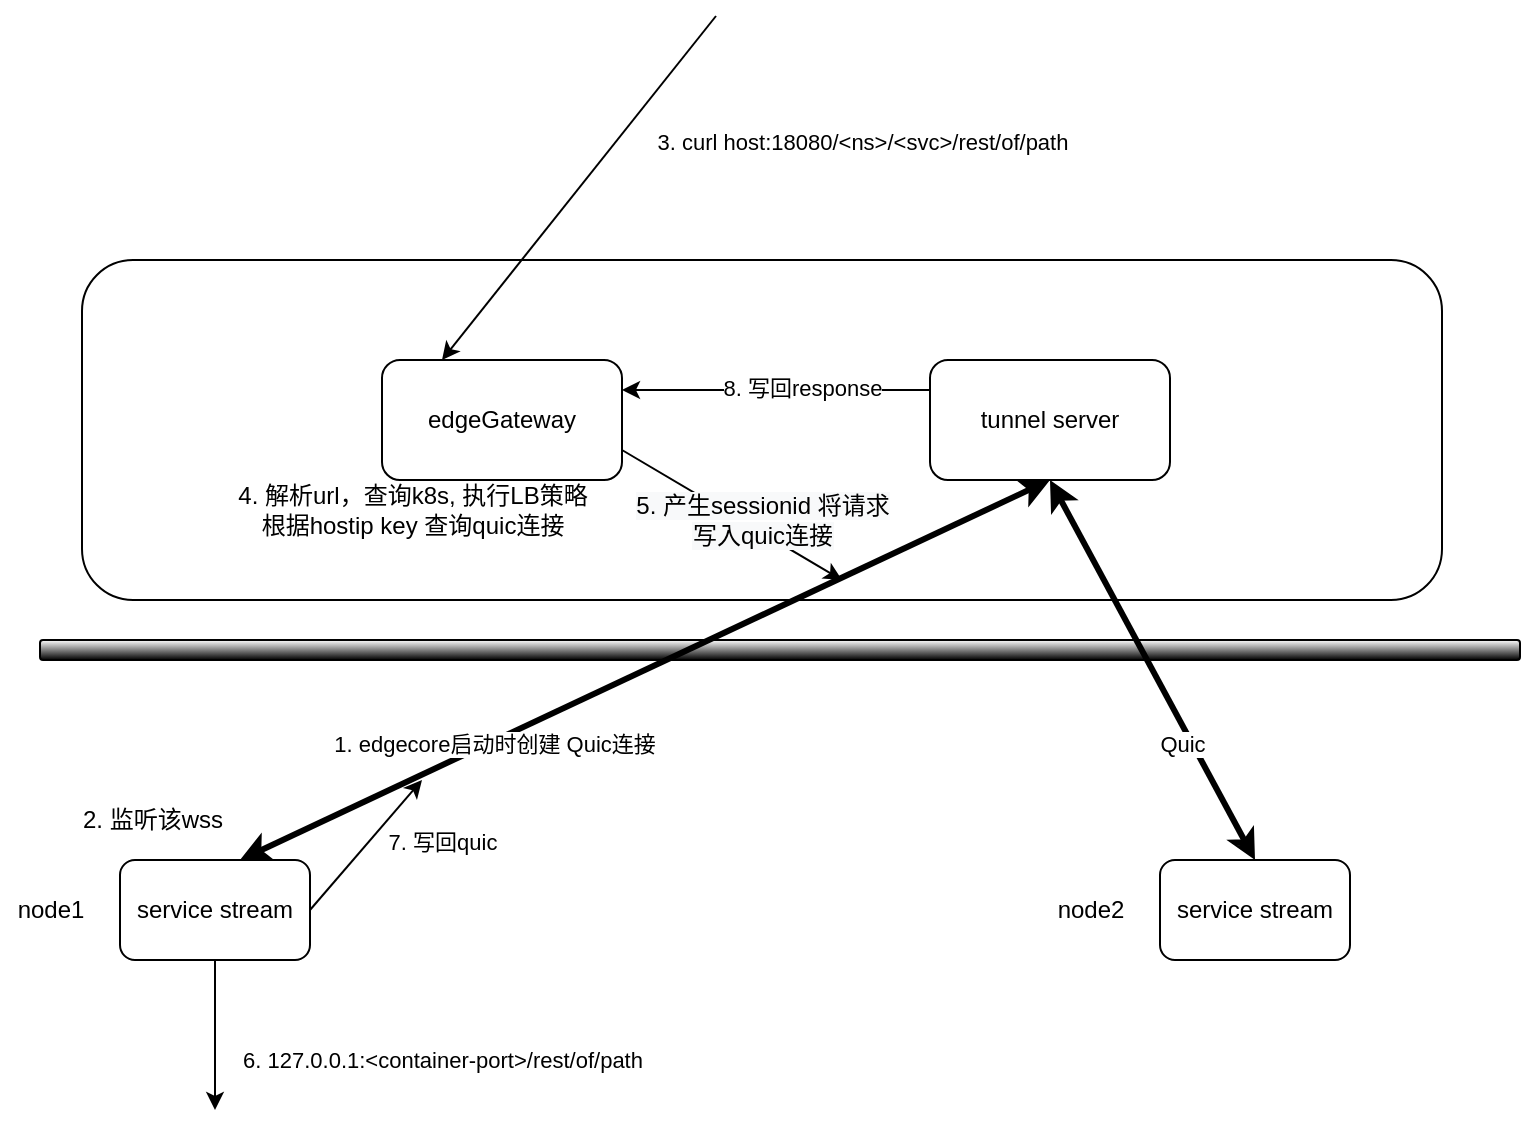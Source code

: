 <mxfile version="13.9.1" type="github" pages="2">
  <diagram id="e3kDFs8t1NA5hozapq4e" name="Page-1">
    <mxGraphModel dx="946" dy="623" grid="1" gridSize="10" guides="1" tooltips="1" connect="1" arrows="1" fold="1" page="1" pageScale="1" pageWidth="827" pageHeight="1169" math="0" shadow="0">
      <root>
        <mxCell id="0" />
        <mxCell id="1" parent="0" />
        <mxCell id="EseYH3Ga1ECSR6PqHBBf-1" value="" style="rounded=1;whiteSpace=wrap;html=1;" parent="1" vertex="1">
          <mxGeometry x="80" y="250" width="680" height="170" as="geometry" />
        </mxCell>
        <mxCell id="EseYH3Ga1ECSR6PqHBBf-2" value="edgeGateway" style="rounded=1;whiteSpace=wrap;html=1;" parent="1" vertex="1">
          <mxGeometry x="230" y="300" width="120" height="60" as="geometry" />
        </mxCell>
        <mxCell id="EseYH3Ga1ECSR6PqHBBf-3" value="tunnel server" style="rounded=1;whiteSpace=wrap;html=1;" parent="1" vertex="1">
          <mxGeometry x="504" y="300" width="120" height="60" as="geometry" />
        </mxCell>
        <mxCell id="EseYH3Ga1ECSR6PqHBBf-5" value="" style="rounded=1;whiteSpace=wrap;html=1;gradientColor=#000000;" parent="1" vertex="1">
          <mxGeometry x="59" y="440" width="740" height="10" as="geometry" />
        </mxCell>
        <mxCell id="EseYH3Ga1ECSR6PqHBBf-6" value="" style="edgeStyle=orthogonalEdgeStyle;rounded=0;orthogonalLoop=1;jettySize=auto;html=1;strokeWidth=1;" parent="1" source="EseYH3Ga1ECSR6PqHBBf-8" edge="1">
          <mxGeometry relative="1" as="geometry">
            <mxPoint x="146.5" y="675" as="targetPoint" />
          </mxGeometry>
        </mxCell>
        <mxCell id="EseYH3Ga1ECSR6PqHBBf-7" value="6. 127.0.0.1:&amp;lt;container-port&amp;gt;/rest/of/path" style="edgeLabel;html=1;align=center;verticalAlign=middle;resizable=0;points=[];" parent="EseYH3Ga1ECSR6PqHBBf-6" vertex="1" connectable="0">
          <mxGeometry x="-0.147" y="-1" relative="1" as="geometry">
            <mxPoint x="114.5" y="18" as="offset" />
          </mxGeometry>
        </mxCell>
        <mxCell id="EseYH3Ga1ECSR6PqHBBf-8" value="service stream" style="rounded=1;whiteSpace=wrap;html=1;strokeColor=#000000;" parent="1" vertex="1">
          <mxGeometry x="99" y="550" width="95" height="50" as="geometry" />
        </mxCell>
        <mxCell id="EseYH3Ga1ECSR6PqHBBf-9" value="node1" style="text;html=1;resizable=0;autosize=1;align=center;verticalAlign=middle;points=[];fillColor=none;strokeColor=none;rounded=0;" parent="1" vertex="1">
          <mxGeometry x="39" y="565" width="50" height="20" as="geometry" />
        </mxCell>
        <mxCell id="EseYH3Ga1ECSR6PqHBBf-12" value="service stream" style="rounded=1;whiteSpace=wrap;html=1;strokeColor=#000000;" parent="1" vertex="1">
          <mxGeometry x="619" y="550" width="95" height="50" as="geometry" />
        </mxCell>
        <mxCell id="EseYH3Ga1ECSR6PqHBBf-13" value="node2" style="text;html=1;resizable=0;autosize=1;align=center;verticalAlign=middle;points=[];fillColor=none;strokeColor=none;rounded=0;" parent="1" vertex="1">
          <mxGeometry x="559" y="565" width="50" height="20" as="geometry" />
        </mxCell>
        <mxCell id="EseYH3Ga1ECSR6PqHBBf-14" value="" style="endArrow=classic;startArrow=classic;html=1;strokeWidth=3;entryX=0.5;entryY=1;entryDx=0;entryDy=0;" parent="1" target="EseYH3Ga1ECSR6PqHBBf-3" edge="1">
          <mxGeometry width="50" height="50" relative="1" as="geometry">
            <mxPoint x="159" y="550" as="sourcePoint" />
            <mxPoint x="489" y="362" as="targetPoint" />
          </mxGeometry>
        </mxCell>
        <mxCell id="EseYH3Ga1ECSR6PqHBBf-15" value="1. edgecore启动时创建 Quic连接" style="edgeLabel;html=1;align=center;verticalAlign=middle;resizable=0;points=[];" parent="EseYH3Ga1ECSR6PqHBBf-14" vertex="1" connectable="0">
          <mxGeometry x="-0.378" y="-1" relative="1" as="geometry">
            <mxPoint as="offset" />
          </mxGeometry>
        </mxCell>
        <mxCell id="EseYH3Ga1ECSR6PqHBBf-18" value="" style="endArrow=classic;startArrow=classic;html=1;strokeWidth=3;exitX=0.5;exitY=0;exitDx=0;exitDy=0;entryX=0.5;entryY=1;entryDx=0;entryDy=0;" parent="1" source="EseYH3Ga1ECSR6PqHBBf-12" target="EseYH3Ga1ECSR6PqHBBf-3" edge="1">
          <mxGeometry width="50" height="50" relative="1" as="geometry">
            <mxPoint x="406.5" y="560" as="sourcePoint" />
            <mxPoint x="489" y="360" as="targetPoint" />
          </mxGeometry>
        </mxCell>
        <mxCell id="EseYH3Ga1ECSR6PqHBBf-19" value="Quic" style="edgeLabel;html=1;align=center;verticalAlign=middle;resizable=0;points=[];" parent="EseYH3Ga1ECSR6PqHBBf-18" vertex="1" connectable="0">
          <mxGeometry x="-0.339" y="3" relative="1" as="geometry">
            <mxPoint y="3" as="offset" />
          </mxGeometry>
        </mxCell>
        <mxCell id="EseYH3Ga1ECSR6PqHBBf-25" value="" style="endArrow=classic;html=1;strokeWidth=1;exitX=0.5;exitY=0.975;exitDx=0;exitDy=0;exitPerimeter=0;entryX=0.25;entryY=0;entryDx=0;entryDy=0;" parent="1" target="EseYH3Ga1ECSR6PqHBBf-2" edge="1">
          <mxGeometry width="50" height="50" relative="1" as="geometry">
            <mxPoint x="397" y="128" as="sourcePoint" />
            <mxPoint x="149" y="110" as="targetPoint" />
          </mxGeometry>
        </mxCell>
        <mxCell id="EseYH3Ga1ECSR6PqHBBf-37" value="3. curl host:18080/&amp;lt;ns&amp;gt;/&amp;lt;svc&amp;gt;/rest/of/path" style="edgeLabel;html=1;align=center;verticalAlign=middle;resizable=0;points=[];" parent="EseYH3Ga1ECSR6PqHBBf-25" vertex="1" connectable="0">
          <mxGeometry x="-0.442" y="2" relative="1" as="geometry">
            <mxPoint x="109.44" y="13.04" as="offset" />
          </mxGeometry>
        </mxCell>
        <mxCell id="EseYH3Ga1ECSR6PqHBBf-31" value="2. 监听该wss" style="text;html=1;resizable=0;autosize=1;align=center;verticalAlign=middle;points=[];fillColor=none;strokeColor=none;rounded=0;labelBackgroundColor=none;" parent="1" vertex="1">
          <mxGeometry x="70" y="520" width="90" height="20" as="geometry" />
        </mxCell>
        <mxCell id="EseYH3Ga1ECSR6PqHBBf-33" value="" style="endArrow=classic;html=1;strokeWidth=1;exitX=1;exitY=0.5;exitDx=0;exitDy=0;" parent="1" source="EseYH3Ga1ECSR6PqHBBf-8" edge="1">
          <mxGeometry width="50" height="50" relative="1" as="geometry">
            <mxPoint x="200" y="570" as="sourcePoint" />
            <mxPoint x="250" y="510" as="targetPoint" />
          </mxGeometry>
        </mxCell>
        <mxCell id="EseYH3Ga1ECSR6PqHBBf-43" value="7. 写回quic" style="edgeLabel;html=1;align=center;verticalAlign=middle;resizable=0;points=[];" parent="EseYH3Ga1ECSR6PqHBBf-33" vertex="1" connectable="0">
          <mxGeometry x="0.042" relative="1" as="geometry">
            <mxPoint x="36.63" y="-0.91" as="offset" />
          </mxGeometry>
        </mxCell>
        <mxCell id="EseYH3Ga1ECSR6PqHBBf-38" value="4. 解析url，查询k8s, 执行LB策略&lt;br&gt;根据hostip key 查询quic连接" style="text;html=1;resizable=0;autosize=1;align=center;verticalAlign=middle;points=[];fillColor=none;strokeColor=none;rounded=0;" parent="1" vertex="1">
          <mxGeometry x="150" y="360" width="190" height="30" as="geometry" />
        </mxCell>
        <mxCell id="EseYH3Ga1ECSR6PqHBBf-40" value="" style="endArrow=classic;html=1;strokeWidth=1;exitX=1;exitY=0.75;exitDx=0;exitDy=0;" parent="1" source="EseYH3Ga1ECSR6PqHBBf-2" edge="1">
          <mxGeometry width="50" height="50" relative="1" as="geometry">
            <mxPoint x="204" y="585" as="sourcePoint" />
            <mxPoint x="460" y="410" as="targetPoint" />
          </mxGeometry>
        </mxCell>
        <mxCell id="EseYH3Ga1ECSR6PqHBBf-42" value="&lt;span style=&quot;font-size: 12px ; background-color: rgb(248 , 249 , 250)&quot;&gt;5. 产生sessionid 将请求&lt;/span&gt;&lt;br style=&quot;font-size: 12px ; background-color: rgb(248 , 249 , 250)&quot;&gt;&lt;span style=&quot;font-size: 12px ; background-color: rgb(248 , 249 , 250)&quot;&gt;写入quic连接&lt;/span&gt;" style="edgeLabel;html=1;align=center;verticalAlign=middle;resizable=0;points=[];" parent="EseYH3Ga1ECSR6PqHBBf-40" vertex="1" connectable="0">
          <mxGeometry x="0.02" y="-2" relative="1" as="geometry">
            <mxPoint x="15.06" as="offset" />
          </mxGeometry>
        </mxCell>
        <mxCell id="EseYH3Ga1ECSR6PqHBBf-44" value="" style="endArrow=classic;html=1;strokeWidth=1;exitX=0;exitY=0.25;exitDx=0;exitDy=0;entryX=1;entryY=0.25;entryDx=0;entryDy=0;" parent="1" source="EseYH3Ga1ECSR6PqHBBf-3" target="EseYH3Ga1ECSR6PqHBBf-2" edge="1">
          <mxGeometry width="50" height="50" relative="1" as="geometry">
            <mxPoint x="204" y="585" as="sourcePoint" />
            <mxPoint x="260" y="520" as="targetPoint" />
          </mxGeometry>
        </mxCell>
        <mxCell id="EseYH3Ga1ECSR6PqHBBf-45" value="8. 写回response" style="edgeLabel;html=1;align=center;verticalAlign=middle;resizable=0;points=[];" parent="EseYH3Ga1ECSR6PqHBBf-44" vertex="1" connectable="0">
          <mxGeometry x="0.042" relative="1" as="geometry">
            <mxPoint x="16.0" y="-0.91" as="offset" />
          </mxGeometry>
        </mxCell>
      </root>
    </mxGraphModel>
  </diagram>
  <diagram id="USa6_3r1vDkGLewsqTKD" name="Page-2">
    <mxGraphModel dx="946" dy="623" grid="1" gridSize="10" guides="1" tooltips="1" connect="1" arrows="1" fold="1" page="1" pageScale="1" pageWidth="827" pageHeight="1169" math="0" shadow="0">
      <root>
        <mxCell id="dg1-1N98U26iSnXzxUXa-0" />
        <mxCell id="dg1-1N98U26iSnXzxUXa-1" parent="dg1-1N98U26iSnXzxUXa-0" />
        <mxCell id="dg1-1N98U26iSnXzxUXa-2" value="&lt;span&gt;EdgeGateway&lt;/span&gt;" style="rounded=1;whiteSpace=wrap;html=1;" vertex="1" parent="dg1-1N98U26iSnXzxUXa-1">
          <mxGeometry x="170" y="250" width="460" height="170" as="geometry" />
        </mxCell>
        <mxCell id="dg1-1N98U26iSnXzxUXa-5" value="" style="rounded=1;whiteSpace=wrap;html=1;gradientColor=#000000;" vertex="1" parent="dg1-1N98U26iSnXzxUXa-1">
          <mxGeometry x="59" y="440" width="740" height="10" as="geometry" />
        </mxCell>
        <mxCell id="dg1-1N98U26iSnXzxUXa-6" value="" style="edgeStyle=orthogonalEdgeStyle;rounded=0;orthogonalLoop=1;jettySize=auto;html=1;strokeWidth=1;" edge="1" parent="dg1-1N98U26iSnXzxUXa-1" source="dg1-1N98U26iSnXzxUXa-8">
          <mxGeometry relative="1" as="geometry">
            <mxPoint x="146.5" y="675" as="targetPoint" />
          </mxGeometry>
        </mxCell>
        <mxCell id="dg1-1N98U26iSnXzxUXa-7" value="6. 127.0.0.1:&amp;lt;container-port&amp;gt;/rest/of/path" style="edgeLabel;html=1;align=center;verticalAlign=middle;resizable=0;points=[];" vertex="1" connectable="0" parent="dg1-1N98U26iSnXzxUXa-6">
          <mxGeometry x="-0.147" y="-1" relative="1" as="geometry">
            <mxPoint x="114.5" y="18" as="offset" />
          </mxGeometry>
        </mxCell>
        <mxCell id="dg1-1N98U26iSnXzxUXa-8" value="service stream" style="rounded=1;whiteSpace=wrap;html=1;strokeColor=#000000;" vertex="1" parent="dg1-1N98U26iSnXzxUXa-1">
          <mxGeometry x="99" y="550" width="95" height="50" as="geometry" />
        </mxCell>
        <mxCell id="dg1-1N98U26iSnXzxUXa-9" value="node1" style="text;html=1;resizable=0;autosize=1;align=center;verticalAlign=middle;points=[];fillColor=none;strokeColor=none;rounded=0;" vertex="1" parent="dg1-1N98U26iSnXzxUXa-1">
          <mxGeometry x="39" y="565" width="50" height="20" as="geometry" />
        </mxCell>
        <mxCell id="dg1-1N98U26iSnXzxUXa-10" value="service stream" style="rounded=1;whiteSpace=wrap;html=1;strokeColor=#000000;" vertex="1" parent="dg1-1N98U26iSnXzxUXa-1">
          <mxGeometry x="619" y="550" width="95" height="50" as="geometry" />
        </mxCell>
        <mxCell id="dg1-1N98U26iSnXzxUXa-11" value="node2" style="text;html=1;resizable=0;autosize=1;align=center;verticalAlign=middle;points=[];fillColor=none;strokeColor=none;rounded=0;" vertex="1" parent="dg1-1N98U26iSnXzxUXa-1">
          <mxGeometry x="559" y="565" width="50" height="20" as="geometry" />
        </mxCell>
        <mxCell id="dg1-1N98U26iSnXzxUXa-12" value="" style="endArrow=classic;startArrow=classic;html=1;strokeWidth=3;entryX=0.5;entryY=1;entryDx=0;entryDy=0;" edge="1" parent="dg1-1N98U26iSnXzxUXa-1" target="dg1-1N98U26iSnXzxUXa-2">
          <mxGeometry width="50" height="50" relative="1" as="geometry">
            <mxPoint x="159" y="550" as="sourcePoint" />
            <mxPoint x="564" y="360" as="targetPoint" />
          </mxGeometry>
        </mxCell>
        <mxCell id="dg1-1N98U26iSnXzxUXa-13" value="1. edgecore启动时创建 WebSocket连接" style="edgeLabel;html=1;align=center;verticalAlign=middle;resizable=0;points=[];" vertex="1" connectable="0" parent="dg1-1N98U26iSnXzxUXa-12">
          <mxGeometry x="-0.378" y="-1" relative="1" as="geometry">
            <mxPoint as="offset" />
          </mxGeometry>
        </mxCell>
        <mxCell id="dg1-1N98U26iSnXzxUXa-14" value="" style="endArrow=classic;startArrow=classic;html=1;strokeWidth=3;exitX=0.5;exitY=0;exitDx=0;exitDy=0;entryX=0.5;entryY=1;entryDx=0;entryDy=0;" edge="1" parent="dg1-1N98U26iSnXzxUXa-1" source="dg1-1N98U26iSnXzxUXa-10" target="dg1-1N98U26iSnXzxUXa-2">
          <mxGeometry width="50" height="50" relative="1" as="geometry">
            <mxPoint x="406.5" y="560" as="sourcePoint" />
            <mxPoint x="564" y="360" as="targetPoint" />
          </mxGeometry>
        </mxCell>
        <mxCell id="dg1-1N98U26iSnXzxUXa-15" value="WebSocket" style="edgeLabel;html=1;align=center;verticalAlign=middle;resizable=0;points=[];" vertex="1" connectable="0" parent="dg1-1N98U26iSnXzxUXa-14">
          <mxGeometry x="-0.339" y="3" relative="1" as="geometry">
            <mxPoint y="3" as="offset" />
          </mxGeometry>
        </mxCell>
        <mxCell id="dg1-1N98U26iSnXzxUXa-16" value="" style="endArrow=classic;html=1;strokeWidth=1;exitX=0.5;exitY=0.975;exitDx=0;exitDy=0;exitPerimeter=0;" edge="1" parent="dg1-1N98U26iSnXzxUXa-1">
          <mxGeometry width="50" height="50" relative="1" as="geometry">
            <mxPoint x="397" y="128" as="sourcePoint" />
            <mxPoint x="399" y="240" as="targetPoint" />
          </mxGeometry>
        </mxCell>
        <mxCell id="dg1-1N98U26iSnXzxUXa-17" value="3. curl host:18080/&amp;lt;ns&amp;gt;/&amp;lt;svc&amp;gt;/rest/of/path" style="edgeLabel;html=1;align=center;verticalAlign=middle;resizable=0;points=[];" vertex="1" connectable="0" parent="dg1-1N98U26iSnXzxUXa-16">
          <mxGeometry x="-0.442" y="2" relative="1" as="geometry">
            <mxPoint x="109.44" y="13.04" as="offset" />
          </mxGeometry>
        </mxCell>
        <mxCell id="dg1-1N98U26iSnXzxUXa-18" value="2. 监听该wss" style="text;html=1;resizable=0;autosize=1;align=center;verticalAlign=middle;points=[];fillColor=none;strokeColor=none;rounded=0;labelBackgroundColor=none;" vertex="1" parent="dg1-1N98U26iSnXzxUXa-1">
          <mxGeometry x="70" y="520" width="90" height="20" as="geometry" />
        </mxCell>
        <mxCell id="dg1-1N98U26iSnXzxUXa-19" value="" style="endArrow=classic;html=1;strokeWidth=1;exitX=1;exitY=0.5;exitDx=0;exitDy=0;" edge="1" parent="dg1-1N98U26iSnXzxUXa-1" source="dg1-1N98U26iSnXzxUXa-8">
          <mxGeometry width="50" height="50" relative="1" as="geometry">
            <mxPoint x="200" y="570" as="sourcePoint" />
            <mxPoint x="250" y="510" as="targetPoint" />
          </mxGeometry>
        </mxCell>
        <mxCell id="dg1-1N98U26iSnXzxUXa-20" value="7. 写回wss" style="edgeLabel;html=1;align=center;verticalAlign=middle;resizable=0;points=[];" vertex="1" connectable="0" parent="dg1-1N98U26iSnXzxUXa-19">
          <mxGeometry x="0.042" relative="1" as="geometry">
            <mxPoint x="36.63" y="-0.91" as="offset" />
          </mxGeometry>
        </mxCell>
      </root>
    </mxGraphModel>
  </diagram>
</mxfile>
